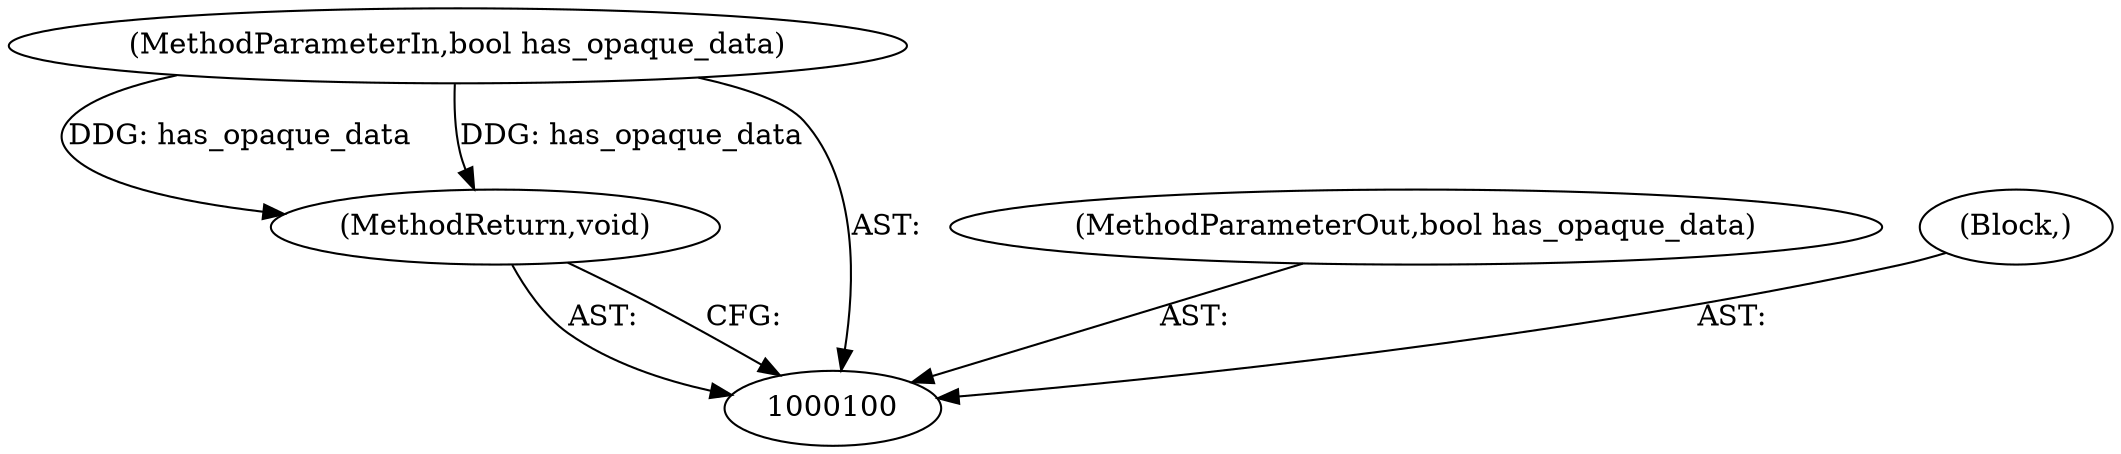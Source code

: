 digraph "0_Chrome_a9cbaa7a40e2b2723cfc2f266c42f4980038a949_8" {
"1000103" [label="(MethodReturn,void)"];
"1000101" [label="(MethodParameterIn,bool has_opaque_data)"];
"1000107" [label="(MethodParameterOut,bool has_opaque_data)"];
"1000102" [label="(Block,)"];
"1000103" -> "1000100"  [label="AST: "];
"1000103" -> "1000100"  [label="CFG: "];
"1000101" -> "1000103"  [label="DDG: has_opaque_data"];
"1000101" -> "1000100"  [label="AST: "];
"1000101" -> "1000103"  [label="DDG: has_opaque_data"];
"1000107" -> "1000100"  [label="AST: "];
"1000102" -> "1000100"  [label="AST: "];
}
